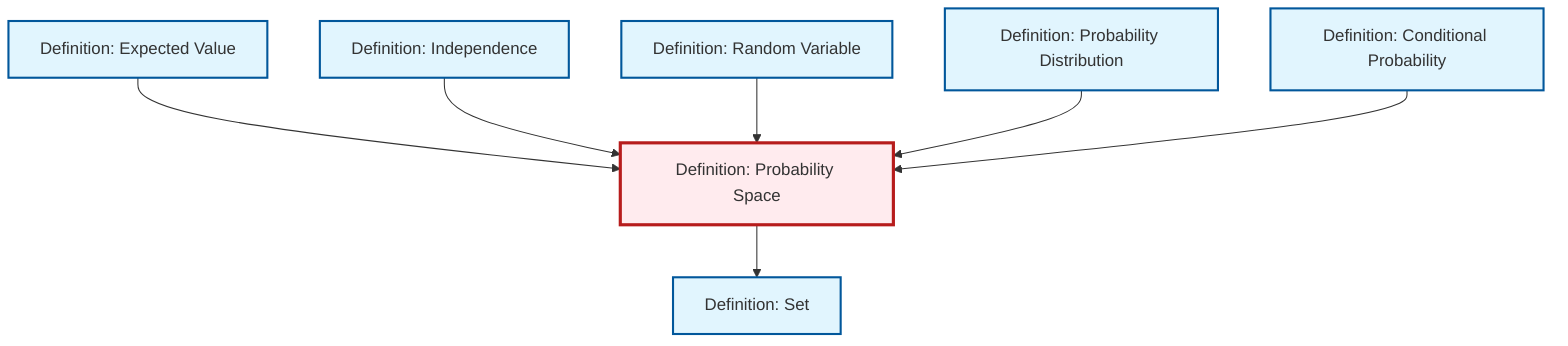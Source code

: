 graph TD
    classDef definition fill:#e1f5fe,stroke:#01579b,stroke-width:2px
    classDef theorem fill:#f3e5f5,stroke:#4a148c,stroke-width:2px
    classDef axiom fill:#fff3e0,stroke:#e65100,stroke-width:2px
    classDef example fill:#e8f5e9,stroke:#1b5e20,stroke-width:2px
    classDef current fill:#ffebee,stroke:#b71c1c,stroke-width:3px
    def-probability-space["Definition: Probability Space"]:::definition
    def-random-variable["Definition: Random Variable"]:::definition
    def-independence["Definition: Independence"]:::definition
    def-conditional-probability["Definition: Conditional Probability"]:::definition
    def-probability-distribution["Definition: Probability Distribution"]:::definition
    def-expectation["Definition: Expected Value"]:::definition
    def-set["Definition: Set"]:::definition
    def-probability-space --> def-set
    def-expectation --> def-probability-space
    def-independence --> def-probability-space
    def-random-variable --> def-probability-space
    def-probability-distribution --> def-probability-space
    def-conditional-probability --> def-probability-space
    class def-probability-space current